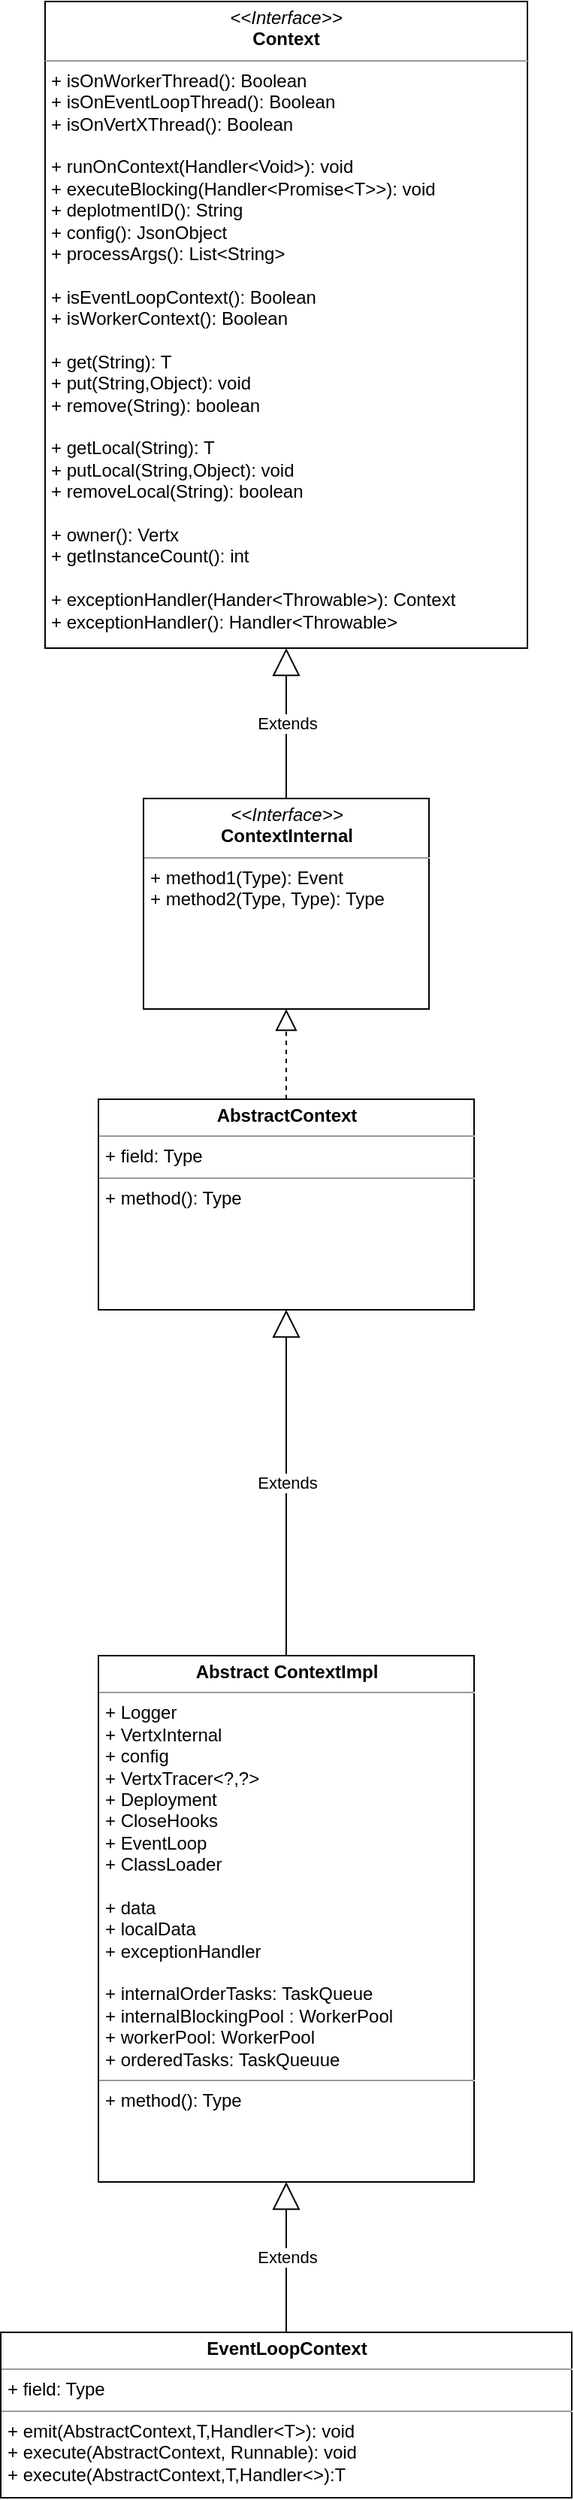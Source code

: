 <mxfile version="14.1.9" type="github" pages="2">
  <diagram id="HCSd3G9AquMhU1CA3Uai" name="第 1 页">
    <mxGraphModel dx="2288" dy="1106" grid="1" gridSize="10" guides="1" tooltips="1" connect="1" arrows="1" fold="1" page="1" pageScale="1" pageWidth="827" pageHeight="1169" math="0" shadow="0">
      <root>
        <mxCell id="0" />
        <mxCell id="1" parent="0" />
        <mxCell id="9xje_DuAruS4WJAUIrSx-1" value="&lt;p style=&quot;margin: 0px ; margin-top: 4px ; text-align: center&quot;&gt;&lt;i&gt;&amp;lt;&amp;lt;Interface&amp;gt;&amp;gt;&lt;/i&gt;&lt;br&gt;&lt;b&gt;Context&lt;/b&gt;&lt;/p&gt;&lt;hr size=&quot;1&quot;&gt;&lt;p style=&quot;margin: 0px ; margin-left: 4px&quot;&gt;+ isOnWorkerThread(): Boolean&lt;br&gt;+ isOnEventLoopThread(): Boolean&lt;/p&gt;&lt;p style=&quot;margin: 0px ; margin-left: 4px&quot;&gt;+ isOnVertXThread(): Boolean&lt;/p&gt;&lt;p style=&quot;margin: 0px ; margin-left: 4px&quot;&gt;&lt;br&gt;&lt;/p&gt;&lt;p style=&quot;margin: 0px ; margin-left: 4px&quot;&gt;+ runOnContext(Handler&amp;lt;Void&amp;gt;): void&lt;/p&gt;&lt;p style=&quot;margin: 0px ; margin-left: 4px&quot;&gt;+ executeBlocking(Handler&amp;lt;Promise&amp;lt;T&amp;gt;&amp;gt;): void&lt;/p&gt;&lt;p style=&quot;margin: 0px ; margin-left: 4px&quot;&gt;+ deplotmentID(): String&lt;/p&gt;&lt;p style=&quot;margin: 0px ; margin-left: 4px&quot;&gt;+ config(): JsonObject&lt;/p&gt;&lt;p style=&quot;margin: 0px ; margin-left: 4px&quot;&gt;+ processArgs(): List&amp;lt;String&amp;gt;&lt;/p&gt;&lt;p style=&quot;margin: 0px ; margin-left: 4px&quot;&gt;&lt;br&gt;&lt;/p&gt;&lt;p style=&quot;margin: 0px ; margin-left: 4px&quot;&gt;+ isEventLoopContext(): Boolean&lt;/p&gt;&lt;p style=&quot;margin: 0px ; margin-left: 4px&quot;&gt;+ isWorkerContext(): Boolean&lt;/p&gt;&lt;p style=&quot;margin: 0px ; margin-left: 4px&quot;&gt;&lt;br&gt;&lt;/p&gt;&lt;p style=&quot;margin: 0px ; margin-left: 4px&quot;&gt;+ get(String): T&lt;/p&gt;&lt;p style=&quot;margin: 0px ; margin-left: 4px&quot;&gt;+ put(String,Object): void&lt;/p&gt;&lt;p style=&quot;margin: 0px ; margin-left: 4px&quot;&gt;+ remove(String): boolean&lt;/p&gt;&lt;p style=&quot;margin: 0px ; margin-left: 4px&quot;&gt;&lt;br&gt;&lt;/p&gt;&lt;p style=&quot;margin: 0px ; margin-left: 4px&quot;&gt;+ getLocal(String): T&lt;/p&gt;&lt;p style=&quot;margin: 0px ; margin-left: 4px&quot;&gt;+ putLocal(String,Object): void&lt;/p&gt;&lt;p style=&quot;margin: 0px ; margin-left: 4px&quot;&gt;+ removeLocal(String): boolean&lt;/p&gt;&lt;p style=&quot;margin: 0px ; margin-left: 4px&quot;&gt;&lt;br&gt;&lt;/p&gt;&lt;p style=&quot;margin: 0px ; margin-left: 4px&quot;&gt;+ owner(): Vertx&lt;/p&gt;&lt;p style=&quot;margin: 0px ; margin-left: 4px&quot;&gt;+ getInstanceCount(): int&lt;/p&gt;&lt;p style=&quot;margin: 0px ; margin-left: 4px&quot;&gt;&lt;br&gt;&lt;/p&gt;&lt;p style=&quot;margin: 0px ; margin-left: 4px&quot;&gt;+ exceptionHandler(Hander&amp;lt;Throwable&amp;gt;): Context&lt;/p&gt;&lt;p style=&quot;margin: 0px ; margin-left: 4px&quot;&gt;+ exceptionHandler(): Handler&amp;lt;Throwable&amp;gt;&lt;/p&gt;" style="verticalAlign=top;align=left;overflow=fill;fontSize=12;fontFamily=Helvetica;html=1;" parent="1" vertex="1">
          <mxGeometry x="319" y="30" width="321" height="430" as="geometry" />
        </mxCell>
        <mxCell id="9xje_DuAruS4WJAUIrSx-2" value="&lt;p style=&quot;margin: 0px ; margin-top: 4px ; text-align: center&quot;&gt;&lt;i&gt;&amp;lt;&amp;lt;Interface&amp;gt;&amp;gt;&lt;/i&gt;&lt;br&gt;&lt;b&gt;ContextInternal&lt;/b&gt;&lt;/p&gt;&lt;hr size=&quot;1&quot;&gt;&lt;p style=&quot;margin: 0px ; margin-left: 4px&quot;&gt;+ method1(Type): Event&lt;br&gt;+ method2(Type, Type): Type&lt;/p&gt;&lt;p style=&quot;margin: 0px ; margin-left: 4px&quot;&gt;&lt;br&gt;&lt;/p&gt;" style="verticalAlign=top;align=left;overflow=fill;fontSize=12;fontFamily=Helvetica;html=1;" parent="1" vertex="1">
          <mxGeometry x="384.5" y="560" width="190" height="140" as="geometry" />
        </mxCell>
        <mxCell id="9xje_DuAruS4WJAUIrSx-3" value="Extends" style="endArrow=block;endSize=16;endFill=0;html=1;exitX=0.5;exitY=0;exitDx=0;exitDy=0;entryX=0.5;entryY=1;entryDx=0;entryDy=0;" parent="1" source="9xje_DuAruS4WJAUIrSx-2" target="9xje_DuAruS4WJAUIrSx-1" edge="1">
          <mxGeometry width="160" relative="1" as="geometry">
            <mxPoint x="300" y="570" as="sourcePoint" />
            <mxPoint x="460" y="570" as="targetPoint" />
          </mxGeometry>
        </mxCell>
        <mxCell id="9xje_DuAruS4WJAUIrSx-4" value="&lt;p style=&quot;margin: 0px ; margin-top: 4px ; text-align: center&quot;&gt;&lt;b&gt;AbstractContext&lt;/b&gt;&lt;/p&gt;&lt;hr size=&quot;1&quot;&gt;&lt;p style=&quot;margin: 0px ; margin-left: 4px&quot;&gt;+ field: Type&lt;/p&gt;&lt;hr size=&quot;1&quot;&gt;&lt;p style=&quot;margin: 0px ; margin-left: 4px&quot;&gt;+ method(): Type&lt;/p&gt;" style="verticalAlign=top;align=left;overflow=fill;fontSize=12;fontFamily=Helvetica;html=1;" parent="1" vertex="1">
          <mxGeometry x="354.5" y="760" width="250" height="140" as="geometry" />
        </mxCell>
        <mxCell id="9xje_DuAruS4WJAUIrSx-5" value="" style="endArrow=block;dashed=1;endFill=0;endSize=12;html=1;exitX=0.5;exitY=0;exitDx=0;exitDy=0;entryX=0.5;entryY=1;entryDx=0;entryDy=0;" parent="1" source="9xje_DuAruS4WJAUIrSx-4" target="9xje_DuAruS4WJAUIrSx-2" edge="1">
          <mxGeometry width="160" relative="1" as="geometry">
            <mxPoint x="200" y="700" as="sourcePoint" />
            <mxPoint x="360" y="700" as="targetPoint" />
          </mxGeometry>
        </mxCell>
        <mxCell id="9xje_DuAruS4WJAUIrSx-6" value="&lt;p style=&quot;margin: 0px ; margin-top: 4px ; text-align: center&quot;&gt;&lt;b&gt;Abstract ContextImpl&lt;/b&gt;&lt;/p&gt;&lt;hr size=&quot;1&quot;&gt;&lt;p style=&quot;margin: 0px ; margin-left: 4px&quot;&gt;+ Logger&lt;/p&gt;&lt;p style=&quot;margin: 0px ; margin-left: 4px&quot;&gt;+ VertxInternal&lt;/p&gt;&lt;p style=&quot;margin: 0px ; margin-left: 4px&quot;&gt;+ config&lt;/p&gt;&lt;p style=&quot;margin: 0px ; margin-left: 4px&quot;&gt;+ VertxTracer&amp;lt;?,?&amp;gt;&lt;/p&gt;&lt;p style=&quot;margin: 0px ; margin-left: 4px&quot;&gt;+ Deployment&lt;/p&gt;&lt;p style=&quot;margin: 0px ; margin-left: 4px&quot;&gt;+ CloseHooks&lt;/p&gt;&lt;p style=&quot;margin: 0px ; margin-left: 4px&quot;&gt;+ EventLoop&lt;/p&gt;&lt;p style=&quot;margin: 0px ; margin-left: 4px&quot;&gt;+ ClassLoader&lt;/p&gt;&lt;p style=&quot;margin: 0px ; margin-left: 4px&quot;&gt;&lt;br&gt;&lt;/p&gt;&lt;p style=&quot;margin: 0px ; margin-left: 4px&quot;&gt;+ data&lt;/p&gt;&lt;p style=&quot;margin: 0px ; margin-left: 4px&quot;&gt;+ localData&lt;/p&gt;&lt;p style=&quot;margin: 0px ; margin-left: 4px&quot;&gt;+ exceptionHandler&lt;/p&gt;&lt;p style=&quot;margin: 0px ; margin-left: 4px&quot;&gt;&lt;br&gt;&lt;/p&gt;&lt;p style=&quot;margin: 0px ; margin-left: 4px&quot;&gt;+ internalOrderTasks: TaskQueue&lt;/p&gt;&lt;p style=&quot;margin: 0px ; margin-left: 4px&quot;&gt;+ internalBlockingPool : WorkerPool&lt;/p&gt;&lt;p style=&quot;margin: 0px ; margin-left: 4px&quot;&gt;+ workerPool: WorkerPool&lt;/p&gt;&lt;p style=&quot;margin: 0px ; margin-left: 4px&quot;&gt;+ orderedTasks: TaskQueuue&lt;/p&gt;&lt;hr size=&quot;1&quot;&gt;&lt;p style=&quot;margin: 0px ; margin-left: 4px&quot;&gt;+ method(): Type&lt;/p&gt;" style="verticalAlign=top;align=left;overflow=fill;fontSize=12;fontFamily=Helvetica;html=1;" parent="1" vertex="1">
          <mxGeometry x="354.5" y="1130" width="250" height="350" as="geometry" />
        </mxCell>
        <mxCell id="9xje_DuAruS4WJAUIrSx-7" value="Extends" style="endArrow=block;endSize=16;endFill=0;html=1;exitX=0.5;exitY=0;exitDx=0;exitDy=0;entryX=0.5;entryY=1;entryDx=0;entryDy=0;" parent="1" source="9xje_DuAruS4WJAUIrSx-6" target="9xje_DuAruS4WJAUIrSx-4" edge="1">
          <mxGeometry width="160" relative="1" as="geometry">
            <mxPoint x="150" y="900" as="sourcePoint" />
            <mxPoint x="150" y="800" as="targetPoint" />
          </mxGeometry>
        </mxCell>
        <mxCell id="9xje_DuAruS4WJAUIrSx-8" value="&lt;p style=&quot;margin: 0px ; margin-top: 4px ; text-align: center&quot;&gt;&lt;b&gt;EventLoopContext&lt;/b&gt;&lt;/p&gt;&lt;hr size=&quot;1&quot;&gt;&lt;p style=&quot;margin: 0px ; margin-left: 4px&quot;&gt;+ field: Type&lt;/p&gt;&lt;hr size=&quot;1&quot;&gt;&lt;p style=&quot;margin: 0px ; margin-left: 4px&quot;&gt;+ emit(AbstractContext,T,Handler&amp;lt;T&amp;gt;): void&lt;/p&gt;&lt;p style=&quot;margin: 0px ; margin-left: 4px&quot;&gt;+ execute(AbstractContext, Runnable): void&lt;/p&gt;&lt;p style=&quot;margin: 0px ; margin-left: 4px&quot;&gt;+ execute(AbstractContext,T,Handler&amp;lt;&amp;gt;):T&lt;/p&gt;" style="verticalAlign=top;align=left;overflow=fill;fontSize=12;fontFamily=Helvetica;html=1;" parent="1" vertex="1">
          <mxGeometry x="289.5" y="1580" width="380" height="110" as="geometry" />
        </mxCell>
        <mxCell id="9xje_DuAruS4WJAUIrSx-9" value="Extends" style="endArrow=block;endSize=16;endFill=0;html=1;exitX=0.5;exitY=0;exitDx=0;exitDy=0;entryX=0.5;entryY=1;entryDx=0;entryDy=0;" parent="1" source="9xje_DuAruS4WJAUIrSx-8" target="9xje_DuAruS4WJAUIrSx-6" edge="1">
          <mxGeometry width="160" relative="1" as="geometry">
            <mxPoint x="660" y="1410" as="sourcePoint" />
            <mxPoint x="660" y="1280" as="targetPoint" />
          </mxGeometry>
        </mxCell>
      </root>
    </mxGraphModel>
  </diagram>
  <diagram id="zZrq8S496W9DHHa3cex0" name="EventBus">
    <mxGraphModel dx="1662" dy="762" grid="1" gridSize="10" guides="1" tooltips="1" connect="1" arrows="1" fold="1" page="1" pageScale="1" pageWidth="827" pageHeight="1169" math="0" shadow="0">
      <root>
        <mxCell id="4sFBBGD783bmF1bUUcpA-0" />
        <mxCell id="4sFBBGD783bmF1bUUcpA-1" parent="4sFBBGD783bmF1bUUcpA-0" />
        <mxCell id="4sFBBGD783bmF1bUUcpA-2" value="&lt;p style=&quot;margin: 0px ; margin-top: 4px ; text-align: center&quot;&gt;&lt;b&gt;EventBusImpl&lt;/b&gt;&lt;/p&gt;&lt;hr size=&quot;1&quot;&gt;&lt;p style=&quot;margin: 0px ; margin-left: 4px&quot;&gt;+ sendInterceptor&amp;nbsp; List&amp;lt;Handler&amp;lt;DeliveryContext&amp;gt;&amp;gt;&lt;/p&gt;&lt;p style=&quot;margin: 0px ; margin-left: 4px&quot;&gt;+ receiveInterceptor List&amp;lt;Handler&amp;lt;DeliveryContext&amp;gt;&amp;gt;&lt;/p&gt;&lt;p style=&quot;margin: 0px ; margin-left: 4px&quot;&gt;+ replySequence AtomicLong&lt;/p&gt;&lt;p style=&quot;margin: 0px ; margin-left: 4px&quot;&gt;+ vertx VertxInternal&lt;/p&gt;&lt;p style=&quot;margin: 0px ; margin-left: 4px&quot;&gt;+ EventBusMetrics metrics&lt;/p&gt;&lt;p style=&quot;margin: 0px ; margin-left: 4px&quot;&gt;+ hanlderMap ConcurrentMap&amp;lt;String, ConcurrentCyclicSequence&amp;lt;HandlerHolder&amp;gt;&amp;gt;&lt;/p&gt;&lt;p style=&quot;margin: 0px ; margin-left: 4px&quot;&gt;+ CodecManager CodecManager&lt;/p&gt;&lt;p style=&quot;margin: 0px ; margin-left: 4px&quot;&gt;+ Started Boolean&lt;/p&gt;&lt;hr size=&quot;1&quot;&gt;&lt;p style=&quot;margin: 0px ; margin-left: 4px&quot;&gt;+ method(): Type&lt;/p&gt;" style="verticalAlign=top;align=left;overflow=fill;fontSize=12;fontFamily=Helvetica;html=1;" vertex="1" parent="4sFBBGD783bmF1bUUcpA-1">
          <mxGeometry x="180" y="130" width="510" height="290" as="geometry" />
        </mxCell>
        <mxCell id="4sFBBGD783bmF1bUUcpA-3" value="&lt;p style=&quot;margin: 0px ; margin-top: 4px ; text-align: center&quot;&gt;&lt;b&gt;MessageImpl&lt;/b&gt;&lt;/p&gt;&lt;hr size=&quot;1&quot;&gt;&lt;p style=&quot;margin: 0px ; margin-left: 4px&quot;&gt;+ MessageCodec&lt;/p&gt;&lt;p style=&quot;margin: 0px ; margin-left: 4px&quot;&gt;+ address&amp;nbsp; String&lt;/p&gt;&lt;p style=&quot;margin: 0px ; margin-left: 4px&quot;&gt;+ replyAddress&amp;nbsp; String&lt;/p&gt;&lt;p style=&quot;margin: 0px ; margin-left: 4px&quot;&gt;+ final bus&amp;nbsp; EventBusImpl&lt;/p&gt;&lt;p style=&quot;margin: 0px ; margin-left: 4px&quot;&gt;+ headers MultiMap&lt;/p&gt;&lt;p style=&quot;margin: 0px ; margin-left: 4px&quot;&gt;+ sentBody U&lt;/p&gt;&lt;p style=&quot;margin: 0px ; margin-left: 4px&quot;&gt;+ receiveBody V&lt;/p&gt;&lt;p style=&quot;margin: 0px ; margin-left: 4px&quot;&gt;+ send boolean&lt;/p&gt;&lt;p style=&quot;margin: 0px ; margin-left: 4px&quot;&gt;+ trace Object&lt;/p&gt;&lt;hr size=&quot;1&quot;&gt;&lt;p style=&quot;margin: 0px ; margin-left: 4px&quot;&gt;+ method(): Type&lt;/p&gt;" style="verticalAlign=top;align=left;overflow=fill;fontSize=12;fontFamily=Helvetica;html=1;" vertex="1" parent="4sFBBGD783bmF1bUUcpA-1">
          <mxGeometry x="110" y="480" width="450" height="300" as="geometry" />
        </mxCell>
      </root>
    </mxGraphModel>
  </diagram>
</mxfile>
